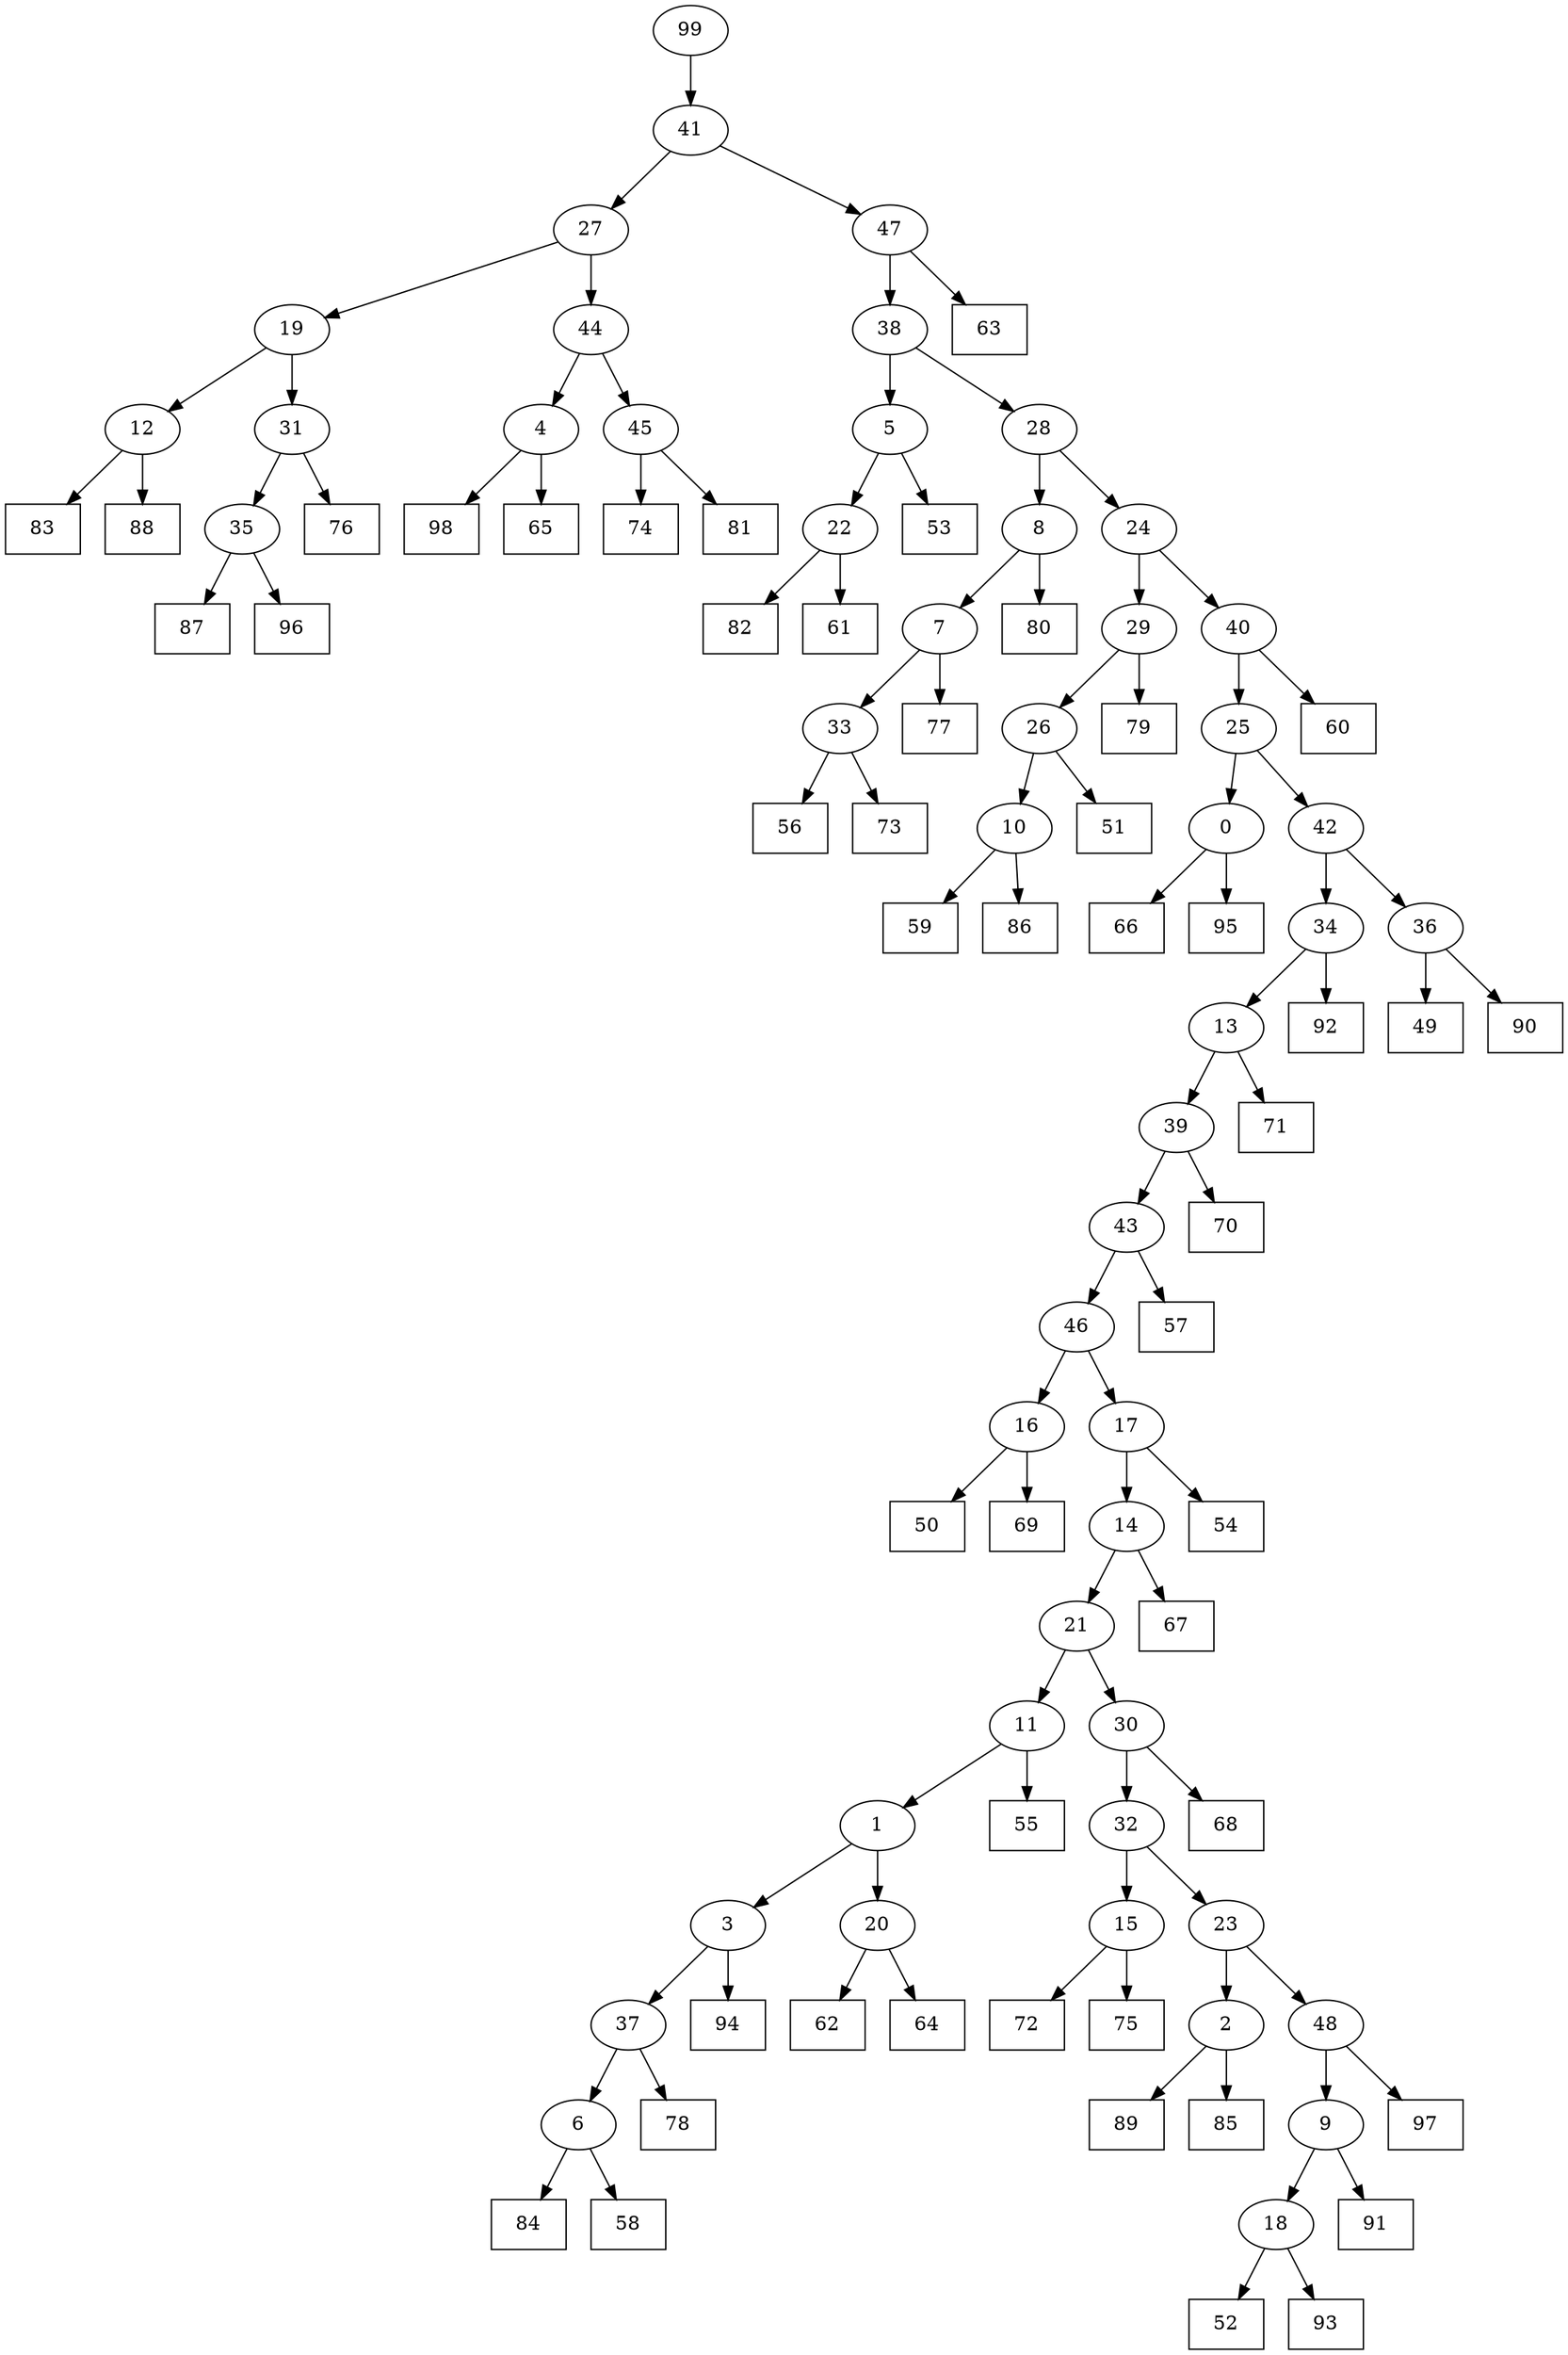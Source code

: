 digraph G {
0[label="0"];
1[label="1"];
2[label="2"];
3[label="3"];
4[label="4"];
5[label="5"];
6[label="6"];
7[label="7"];
8[label="8"];
9[label="9"];
10[label="10"];
11[label="11"];
12[label="12"];
13[label="13"];
14[label="14"];
15[label="15"];
16[label="16"];
17[label="17"];
18[label="18"];
19[label="19"];
20[label="20"];
21[label="21"];
22[label="22"];
23[label="23"];
24[label="24"];
25[label="25"];
26[label="26"];
27[label="27"];
28[label="28"];
29[label="29"];
30[label="30"];
31[label="31"];
32[label="32"];
33[label="33"];
34[label="34"];
35[label="35"];
36[label="36"];
37[label="37"];
38[label="38"];
39[label="39"];
40[label="40"];
41[label="41"];
42[label="42"];
43[label="43"];
44[label="44"];
45[label="45"];
46[label="46"];
47[label="47"];
48[label="48"];
49[shape=box,label="80"];
50[shape=box,label="87"];
51[shape=box,label="53"];
52[shape=box,label="54"];
53[shape=box,label="71"];
54[shape=box,label="91"];
55[shape=box,label="52"];
56[shape=box,label="50"];
57[shape=box,label="82"];
58[shape=box,label="78"];
59[shape=box,label="84"];
60[shape=box,label="98"];
61[shape=box,label="93"];
62[shape=box,label="74"];
63[shape=box,label="68"];
64[shape=box,label="96"];
65[shape=box,label="49"];
66[shape=box,label="81"];
67[shape=box,label="90"];
68[shape=box,label="72"];
69[shape=box,label="65"];
70[shape=box,label="83"];
71[shape=box,label="67"];
72[shape=box,label="79"];
73[shape=box,label="75"];
74[shape=box,label="62"];
75[shape=box,label="94"];
76[shape=box,label="64"];
77[shape=box,label="89"];
78[shape=box,label="59"];
79[shape=box,label="61"];
80[shape=box,label="66"];
81[shape=box,label="95"];
82[shape=box,label="60"];
83[shape=box,label="51"];
84[shape=box,label="86"];
85[shape=box,label="92"];
86[shape=box,label="57"];
87[shape=box,label="56"];
88[shape=box,label="70"];
89[shape=box,label="97"];
90[shape=box,label="73"];
91[shape=box,label="69"];
92[shape=box,label="58"];
93[shape=box,label="63"];
94[shape=box,label="76"];
95[shape=box,label="85"];
96[shape=box,label="55"];
97[shape=box,label="77"];
98[shape=box,label="88"];
99[label="99"];
22->79 ;
2->95 ;
14->71 ;
3->75 ;
7->97 ;
9->54 ;
99->41 ;
46->16 ;
40->25 ;
36->65 ;
12->70 ;
31->94 ;
34->85 ;
11->96 ;
33->87 ;
45->66 ;
37->58 ;
2->77 ;
16->56 ;
32->15 ;
4->60 ;
13->53 ;
34->13 ;
35->64 ;
10->84 ;
48->9 ;
44->4 ;
4->69 ;
31->35 ;
35->50 ;
6->59 ;
42->34 ;
6->92 ;
16->91 ;
13->39 ;
15->73 ;
41->27 ;
18->61 ;
25->42 ;
47->93 ;
26->10 ;
47->38 ;
19->31 ;
23->2 ;
1->20 ;
20->76 ;
29->26 ;
23->48 ;
12->98 ;
20->74 ;
21->30 ;
30->63 ;
39->88 ;
28->24 ;
24->40 ;
38->5 ;
38->28 ;
41->47 ;
9->18 ;
18->55 ;
24->29 ;
29->72 ;
15->68 ;
36->67 ;
10->78 ;
5->22 ;
22->57 ;
28->8 ;
17->14 ;
17->52 ;
11->1 ;
1->3 ;
42->36 ;
8->49 ;
30->32 ;
32->23 ;
3->37 ;
27->19 ;
19->12 ;
37->6 ;
0->80 ;
26->83 ;
27->44 ;
43->46 ;
46->17 ;
48->89 ;
25->0 ;
0->81 ;
43->86 ;
14->21 ;
21->11 ;
5->51 ;
44->45 ;
45->62 ;
40->82 ;
33->90 ;
39->43 ;
8->7 ;
7->33 ;
}

